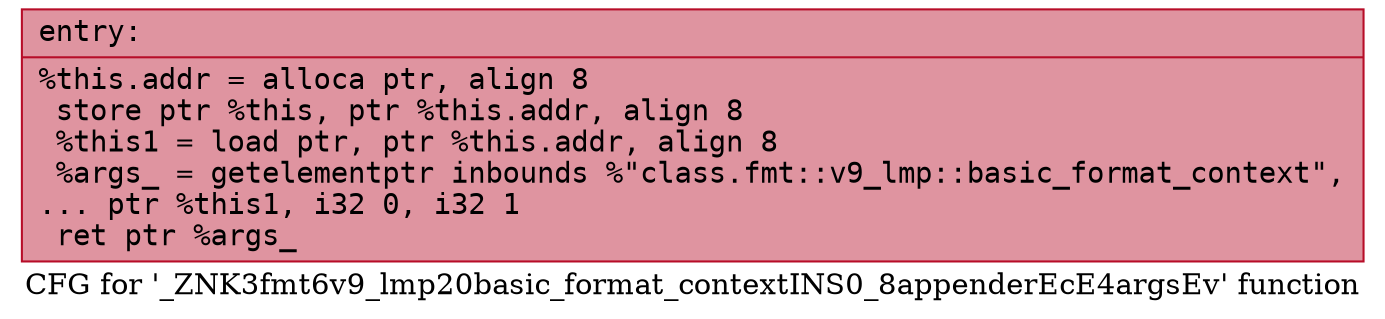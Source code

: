 digraph "CFG for '_ZNK3fmt6v9_lmp20basic_format_contextINS0_8appenderEcE4argsEv' function" {
	label="CFG for '_ZNK3fmt6v9_lmp20basic_format_contextINS0_8appenderEcE4argsEv' function";

	Node0x55fec3496270 [shape=record,color="#b70d28ff", style=filled, fillcolor="#b70d2870" fontname="Courier",label="{entry:\l|  %this.addr = alloca ptr, align 8\l  store ptr %this, ptr %this.addr, align 8\l  %this1 = load ptr, ptr %this.addr, align 8\l  %args_ = getelementptr inbounds %\"class.fmt::v9_lmp::basic_format_context\",\l... ptr %this1, i32 0, i32 1\l  ret ptr %args_\l}"];
}
